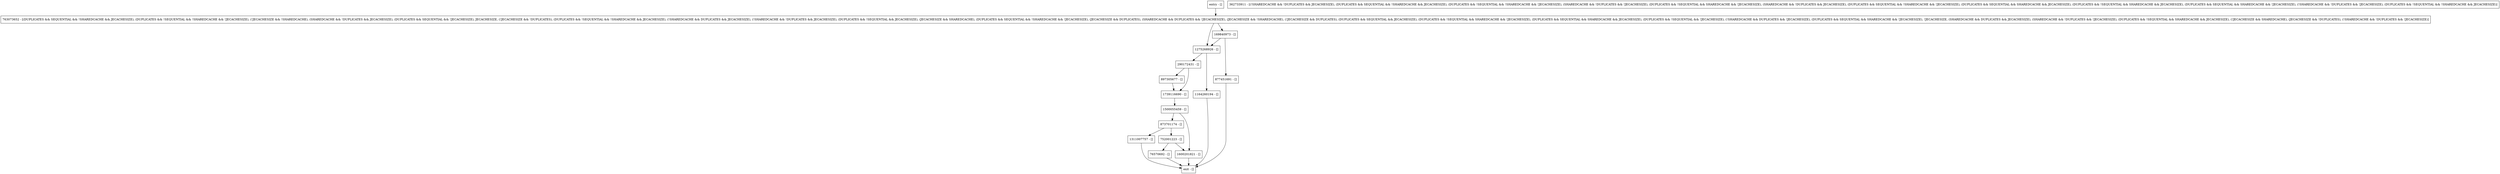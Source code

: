 digraph ensureReferenceToPrimary {
node [shape=record];
897305677 [label="897305677 - []"];
763073652 [label="763073652 - [(DUPLICATES && SEQUENTIAL && !SHAREDCACHE && JECACHESIZE), (DUPLICATES && !SEQUENTIAL && !SHAREDCACHE && !JECACHESIZE), (!JECACHESIZE && !SHAREDCACHE), (SHAREDCACHE && !DUPLICATES && JECACHESIZE), (DUPLICATES && SEQUENTIAL && !JECACHESIZE), JECACHESIZE, (!JECACHESIZE && !DUPLICATES), (DUPLICATES && !SEQUENTIAL && !SHAREDCACHE && JECACHESIZE), (!SHAREDCACHE && DUPLICATES && JECACHESIZE), (!SHAREDCACHE && !DUPLICATES && JECACHESIZE), (DUPLICATES && !SEQUENTIAL && JECACHESIZE), (JECACHESIZE && SHAREDCACHE), (DUPLICATES && SEQUENTIAL && !SHAREDCACHE && !JECACHESIZE), (JECACHESIZE && DUPLICATES), (SHAREDCACHE && DUPLICATES && !JECACHESIZE), (JECACHESIZE && !SHAREDCACHE), (!JECACHESIZE && DUPLICATES), (DUPLICATES && SEQUENTIAL && JECACHESIZE), (DUPLICATES && !SEQUENTIAL && SHAREDCACHE && !JECACHESIZE), (DUPLICATES && SEQUENTIAL && SHAREDCACHE && JECACHESIZE), (DUPLICATES && !SEQUENTIAL && !JECACHESIZE), (!SHAREDCACHE && DUPLICATES && !JECACHESIZE), (DUPLICATES && SEQUENTIAL && SHAREDCACHE && !JECACHESIZE), !JECACHESIZE, (SHAREDCACHE && DUPLICATES && JECACHESIZE), (SHAREDCACHE && !DUPLICATES && !JECACHESIZE), (DUPLICATES && !SEQUENTIAL && SHAREDCACHE && JECACHESIZE), (!JECACHESIZE && SHAREDCACHE), (JECACHESIZE && !DUPLICATES), (!SHAREDCACHE && !DUPLICATES && !JECACHESIZE)]"];
1500055459 [label="1500055459 - []"];
873701174 [label="873701174 - []"];
1600201821 [label="1600201821 - []"];
1311007757 [label="1311007757 - []"];
290172431 [label="290172431 - []"];
1739116690 [label="1739116690 - []"];
169840973 [label="169840973 - []"];
362733911 [label="362733911 - [(!SHAREDCACHE && !DUPLICATES && JECACHESIZE), (DUPLICATES && SEQUENTIAL && !SHAREDCACHE && JECACHESIZE), (DUPLICATES && !SEQUENTIAL && !SHAREDCACHE && !JECACHESIZE), (SHAREDCACHE && !DUPLICATES && !JECACHESIZE), (DUPLICATES && !SEQUENTIAL && SHAREDCACHE && !JECACHESIZE), (SHAREDCACHE && !DUPLICATES && JECACHESIZE), (DUPLICATES && SEQUENTIAL && !SHAREDCACHE && !JECACHESIZE), (DUPLICATES && SEQUENTIAL && SHAREDCACHE && JECACHESIZE), (DUPLICATES && !SEQUENTIAL && SHAREDCACHE && JECACHESIZE), (DUPLICATES && SEQUENTIAL && SHAREDCACHE && !JECACHESIZE), (!SHAREDCACHE && !DUPLICATES && !JECACHESIZE), (DUPLICATES && !SEQUENTIAL && !SHAREDCACHE && JECACHESIZE)]"];
entry [label="entry - []"];
exit [label="exit - []"];
1164260194 [label="1164260194 - []"];
1275268926 [label="1275268926 - []"];
877451691 [label="877451691 - []"];
752001223 [label="752001223 - []"];
76570692 [label="76570692 - []"];
entry;
exit;
897305677 -> 1739116690;
763073652 -> 1275268926;
763073652 -> 169840973;
1500055459 -> 873701174;
1500055459 -> 1600201821;
873701174 -> 1311007757;
873701174 -> 752001223;
1600201821 -> exit;
1311007757 -> exit;
290172431 -> 897305677;
290172431 -> 1739116690;
1739116690 -> 1500055459;
169840973 -> 1275268926;
169840973 -> 877451691;
entry -> 763073652;
1164260194 -> exit;
1275268926 -> 1164260194;
1275268926 -> 290172431;
877451691 -> exit;
752001223 -> 1600201821;
752001223 -> 76570692;
76570692 -> exit;
}
